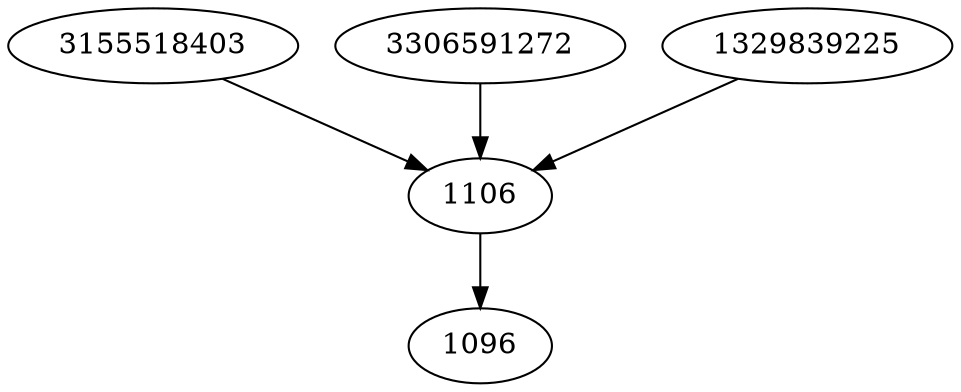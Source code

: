 strict digraph  {
3155518403;
3306591272;
1096;
1106;
1329839225;
3155518403 -> 1106;
3306591272 -> 1106;
1106 -> 1096;
1329839225 -> 1106;
}
